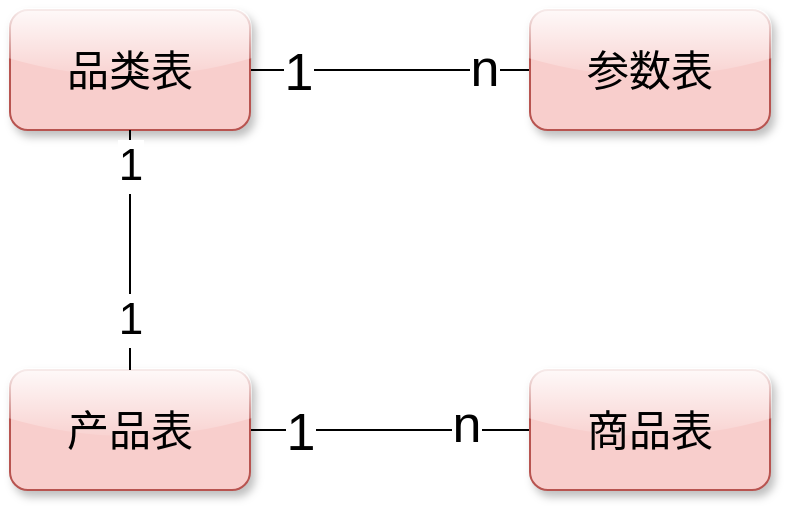 <mxfile version="11.1.2" type="github"><diagram id="8NcBOoYeI4r7Urp2OFj-" name="第 1 页"><mxGraphModel dx="1422" dy="805" grid="1" gridSize="10" guides="1" tooltips="1" connect="1" arrows="1" fold="1" page="1" pageScale="1" pageWidth="1652" pageHeight="1169" math="0" shadow="0"><root><mxCell id="0"/><mxCell id="1" parent="0"/><mxCell id="-NBglm57GUFxRX1_mvFd-6" value="" style="edgeStyle=orthogonalEdgeStyle;rounded=0;orthogonalLoop=1;jettySize=auto;html=1;endArrow=none;endFill=0;fontSize=21;" edge="1" parent="1" source="-NBglm57GUFxRX1_mvFd-1" target="-NBglm57GUFxRX1_mvFd-5"><mxGeometry relative="1" as="geometry"/></mxCell><mxCell id="-NBglm57GUFxRX1_mvFd-13" value="1" style="text;html=1;resizable=0;points=[];align=center;verticalAlign=middle;labelBackgroundColor=#ffffff;fontSize=26;" vertex="1" connectable="0" parent="-NBglm57GUFxRX1_mvFd-6"><mxGeometry x="-0.657" y="-1" relative="1" as="geometry"><mxPoint as="offset"/></mxGeometry></mxCell><mxCell id="-NBglm57GUFxRX1_mvFd-14" value="n" style="text;html=1;resizable=0;points=[];align=center;verticalAlign=middle;labelBackgroundColor=#ffffff;fontSize=26;" vertex="1" connectable="0" parent="-NBglm57GUFxRX1_mvFd-6"><mxGeometry x="0.671" y="1" relative="1" as="geometry"><mxPoint as="offset"/></mxGeometry></mxCell><mxCell id="-NBglm57GUFxRX1_mvFd-1" value="品类表" style="rounded=1;whiteSpace=wrap;html=1;fontSize=21;shadow=1;comic=0;glass=1;fillColor=#f8cecc;strokeColor=#b85450;" vertex="1" parent="1"><mxGeometry x="320" y="150" width="120" height="60" as="geometry"/></mxCell><mxCell id="-NBglm57GUFxRX1_mvFd-5" value="参数表" style="rounded=1;whiteSpace=wrap;html=1;fontSize=21;shadow=1;comic=0;glass=1;fillColor=#f8cecc;strokeColor=#b85450;" vertex="1" parent="1"><mxGeometry x="580" y="150" width="120" height="60" as="geometry"/></mxCell><mxCell id="-NBglm57GUFxRX1_mvFd-8" value="" style="edgeStyle=orthogonalEdgeStyle;rounded=0;orthogonalLoop=1;jettySize=auto;html=1;endArrow=none;endFill=0;fontSize=21;" edge="1" parent="1" source="-NBglm57GUFxRX1_mvFd-3" target="-NBglm57GUFxRX1_mvFd-7"><mxGeometry relative="1" as="geometry"/></mxCell><mxCell id="-NBglm57GUFxRX1_mvFd-15" value="1" style="text;html=1;resizable=0;points=[];align=center;verticalAlign=middle;labelBackgroundColor=#ffffff;fontSize=26;" vertex="1" connectable="0" parent="-NBglm57GUFxRX1_mvFd-8"><mxGeometry x="-0.643" y="-1" relative="1" as="geometry"><mxPoint as="offset"/></mxGeometry></mxCell><mxCell id="-NBglm57GUFxRX1_mvFd-16" value="n" style="text;html=1;resizable=0;points=[];align=center;verticalAlign=middle;labelBackgroundColor=#ffffff;fontSize=26;" vertex="1" connectable="0" parent="-NBglm57GUFxRX1_mvFd-8"><mxGeometry x="0.543" y="3" relative="1" as="geometry"><mxPoint as="offset"/></mxGeometry></mxCell><mxCell id="-NBglm57GUFxRX1_mvFd-3" value="产品表" style="rounded=1;whiteSpace=wrap;html=1;fontSize=21;shadow=1;comic=0;glass=1;fillColor=#f8cecc;strokeColor=#b85450;" vertex="1" parent="1"><mxGeometry x="320" y="330" width="120" height="60" as="geometry"/></mxCell><mxCell id="-NBglm57GUFxRX1_mvFd-7" value="商品表" style="rounded=1;whiteSpace=wrap;html=1;fontSize=21;shadow=1;comic=0;glass=1;fillColor=#f8cecc;strokeColor=#b85450;" vertex="1" parent="1"><mxGeometry x="580" y="330" width="120" height="60" as="geometry"/></mxCell><mxCell id="-NBglm57GUFxRX1_mvFd-9" value="" style="endArrow=none;html=1;fontSize=21;" edge="1" parent="1" source="-NBglm57GUFxRX1_mvFd-1" target="-NBglm57GUFxRX1_mvFd-3"><mxGeometry width="50" height="50" relative="1" as="geometry"><mxPoint x="380" y="260" as="sourcePoint"/><mxPoint x="380" y="280.711" as="targetPoint"/></mxGeometry></mxCell><mxCell id="-NBglm57GUFxRX1_mvFd-11" value="1" style="text;html=1;resizable=0;points=[];align=center;verticalAlign=middle;labelBackgroundColor=#ffffff;fontSize=22;" vertex="1" connectable="0" parent="-NBglm57GUFxRX1_mvFd-9"><mxGeometry x="-0.7" relative="1" as="geometry"><mxPoint as="offset"/></mxGeometry></mxCell><mxCell id="-NBglm57GUFxRX1_mvFd-12" value="1" style="text;html=1;resizable=0;points=[];align=center;verticalAlign=middle;labelBackgroundColor=#ffffff;fontSize=22;" vertex="1" connectable="0" parent="-NBglm57GUFxRX1_mvFd-9"><mxGeometry x="0.583" relative="1" as="geometry"><mxPoint as="offset"/></mxGeometry></mxCell></root></mxGraphModel></diagram></mxfile>